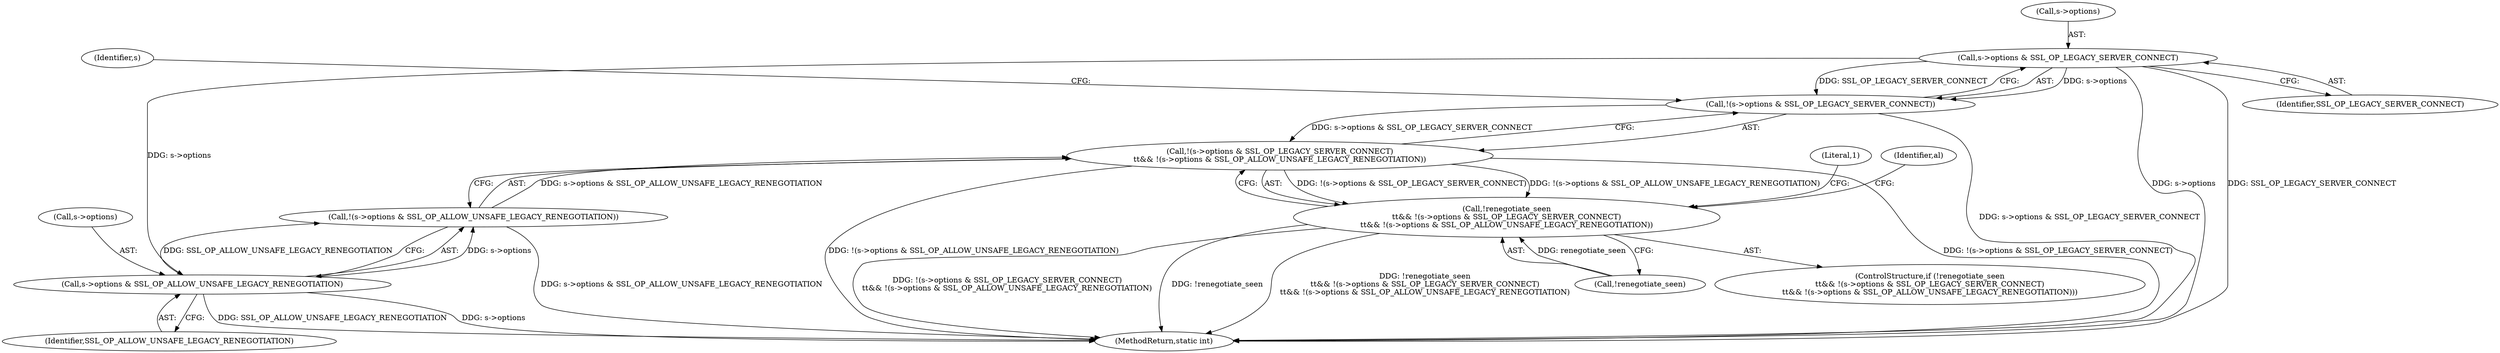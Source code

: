 digraph "0_openssl_fb0bc2b273bcc2d5401dd883fe869af4fc74bb21@pointer" {
"1001015" [label="(Call,s->options & SSL_OP_LEGACY_SERVER_CONNECT)"];
"1001014" [label="(Call,!(s->options & SSL_OP_LEGACY_SERVER_CONNECT))"];
"1001013" [label="(Call,!(s->options & SSL_OP_LEGACY_SERVER_CONNECT)\n\t\t&& !(s->options & SSL_OP_ALLOW_UNSAFE_LEGACY_RENEGOTIATION))"];
"1001010" [label="(Call,!renegotiate_seen\n\t\t&& !(s->options & SSL_OP_LEGACY_SERVER_CONNECT)\n\t\t&& !(s->options & SSL_OP_ALLOW_UNSAFE_LEGACY_RENEGOTIATION))"];
"1001021" [label="(Call,s->options & SSL_OP_ALLOW_UNSAFE_LEGACY_RENEGOTIATION)"];
"1001020" [label="(Call,!(s->options & SSL_OP_ALLOW_UNSAFE_LEGACY_RENEGOTIATION))"];
"1001015" [label="(Call,s->options & SSL_OP_LEGACY_SERVER_CONNECT)"];
"1001021" [label="(Call,s->options & SSL_OP_ALLOW_UNSAFE_LEGACY_RENEGOTIATION)"];
"1001010" [label="(Call,!renegotiate_seen\n\t\t&& !(s->options & SSL_OP_LEGACY_SERVER_CONNECT)\n\t\t&& !(s->options & SSL_OP_ALLOW_UNSAFE_LEGACY_RENEGOTIATION))"];
"1001029" [label="(Identifier,al)"];
"1001019" [label="(Identifier,SSL_OP_LEGACY_SERVER_CONNECT)"];
"1001011" [label="(Call,!renegotiate_seen)"];
"1001013" [label="(Call,!(s->options & SSL_OP_LEGACY_SERVER_CONNECT)\n\t\t&& !(s->options & SSL_OP_ALLOW_UNSAFE_LEGACY_RENEGOTIATION))"];
"1001009" [label="(ControlStructure,if (!renegotiate_seen\n\t\t&& !(s->options & SSL_OP_LEGACY_SERVER_CONNECT)\n\t\t&& !(s->options & SSL_OP_ALLOW_UNSAFE_LEGACY_RENEGOTIATION)))"];
"1001022" [label="(Call,s->options)"];
"1001020" [label="(Call,!(s->options & SSL_OP_ALLOW_UNSAFE_LEGACY_RENEGOTIATION))"];
"1001025" [label="(Identifier,SSL_OP_ALLOW_UNSAFE_LEGACY_RENEGOTIATION)"];
"1001016" [label="(Call,s->options)"];
"1001038" [label="(MethodReturn,static int)"];
"1001014" [label="(Call,!(s->options & SSL_OP_LEGACY_SERVER_CONNECT))"];
"1001037" [label="(Literal,1)"];
"1001023" [label="(Identifier,s)"];
"1001015" -> "1001014"  [label="AST: "];
"1001015" -> "1001019"  [label="CFG: "];
"1001016" -> "1001015"  [label="AST: "];
"1001019" -> "1001015"  [label="AST: "];
"1001014" -> "1001015"  [label="CFG: "];
"1001015" -> "1001038"  [label="DDG: s->options"];
"1001015" -> "1001038"  [label="DDG: SSL_OP_LEGACY_SERVER_CONNECT"];
"1001015" -> "1001014"  [label="DDG: s->options"];
"1001015" -> "1001014"  [label="DDG: SSL_OP_LEGACY_SERVER_CONNECT"];
"1001015" -> "1001021"  [label="DDG: s->options"];
"1001014" -> "1001013"  [label="AST: "];
"1001023" -> "1001014"  [label="CFG: "];
"1001013" -> "1001014"  [label="CFG: "];
"1001014" -> "1001038"  [label="DDG: s->options & SSL_OP_LEGACY_SERVER_CONNECT"];
"1001014" -> "1001013"  [label="DDG: s->options & SSL_OP_LEGACY_SERVER_CONNECT"];
"1001013" -> "1001010"  [label="AST: "];
"1001013" -> "1001020"  [label="CFG: "];
"1001020" -> "1001013"  [label="AST: "];
"1001010" -> "1001013"  [label="CFG: "];
"1001013" -> "1001038"  [label="DDG: !(s->options & SSL_OP_ALLOW_UNSAFE_LEGACY_RENEGOTIATION)"];
"1001013" -> "1001038"  [label="DDG: !(s->options & SSL_OP_LEGACY_SERVER_CONNECT)"];
"1001013" -> "1001010"  [label="DDG: !(s->options & SSL_OP_LEGACY_SERVER_CONNECT)"];
"1001013" -> "1001010"  [label="DDG: !(s->options & SSL_OP_ALLOW_UNSAFE_LEGACY_RENEGOTIATION)"];
"1001020" -> "1001013"  [label="DDG: s->options & SSL_OP_ALLOW_UNSAFE_LEGACY_RENEGOTIATION"];
"1001010" -> "1001009"  [label="AST: "];
"1001010" -> "1001011"  [label="CFG: "];
"1001011" -> "1001010"  [label="AST: "];
"1001029" -> "1001010"  [label="CFG: "];
"1001037" -> "1001010"  [label="CFG: "];
"1001010" -> "1001038"  [label="DDG: !(s->options & SSL_OP_LEGACY_SERVER_CONNECT)\n\t\t&& !(s->options & SSL_OP_ALLOW_UNSAFE_LEGACY_RENEGOTIATION)"];
"1001010" -> "1001038"  [label="DDG: !renegotiate_seen"];
"1001010" -> "1001038"  [label="DDG: !renegotiate_seen\n\t\t&& !(s->options & SSL_OP_LEGACY_SERVER_CONNECT)\n\t\t&& !(s->options & SSL_OP_ALLOW_UNSAFE_LEGACY_RENEGOTIATION)"];
"1001011" -> "1001010"  [label="DDG: renegotiate_seen"];
"1001021" -> "1001020"  [label="AST: "];
"1001021" -> "1001025"  [label="CFG: "];
"1001022" -> "1001021"  [label="AST: "];
"1001025" -> "1001021"  [label="AST: "];
"1001020" -> "1001021"  [label="CFG: "];
"1001021" -> "1001038"  [label="DDG: s->options"];
"1001021" -> "1001038"  [label="DDG: SSL_OP_ALLOW_UNSAFE_LEGACY_RENEGOTIATION"];
"1001021" -> "1001020"  [label="DDG: s->options"];
"1001021" -> "1001020"  [label="DDG: SSL_OP_ALLOW_UNSAFE_LEGACY_RENEGOTIATION"];
"1001020" -> "1001038"  [label="DDG: s->options & SSL_OP_ALLOW_UNSAFE_LEGACY_RENEGOTIATION"];
}
